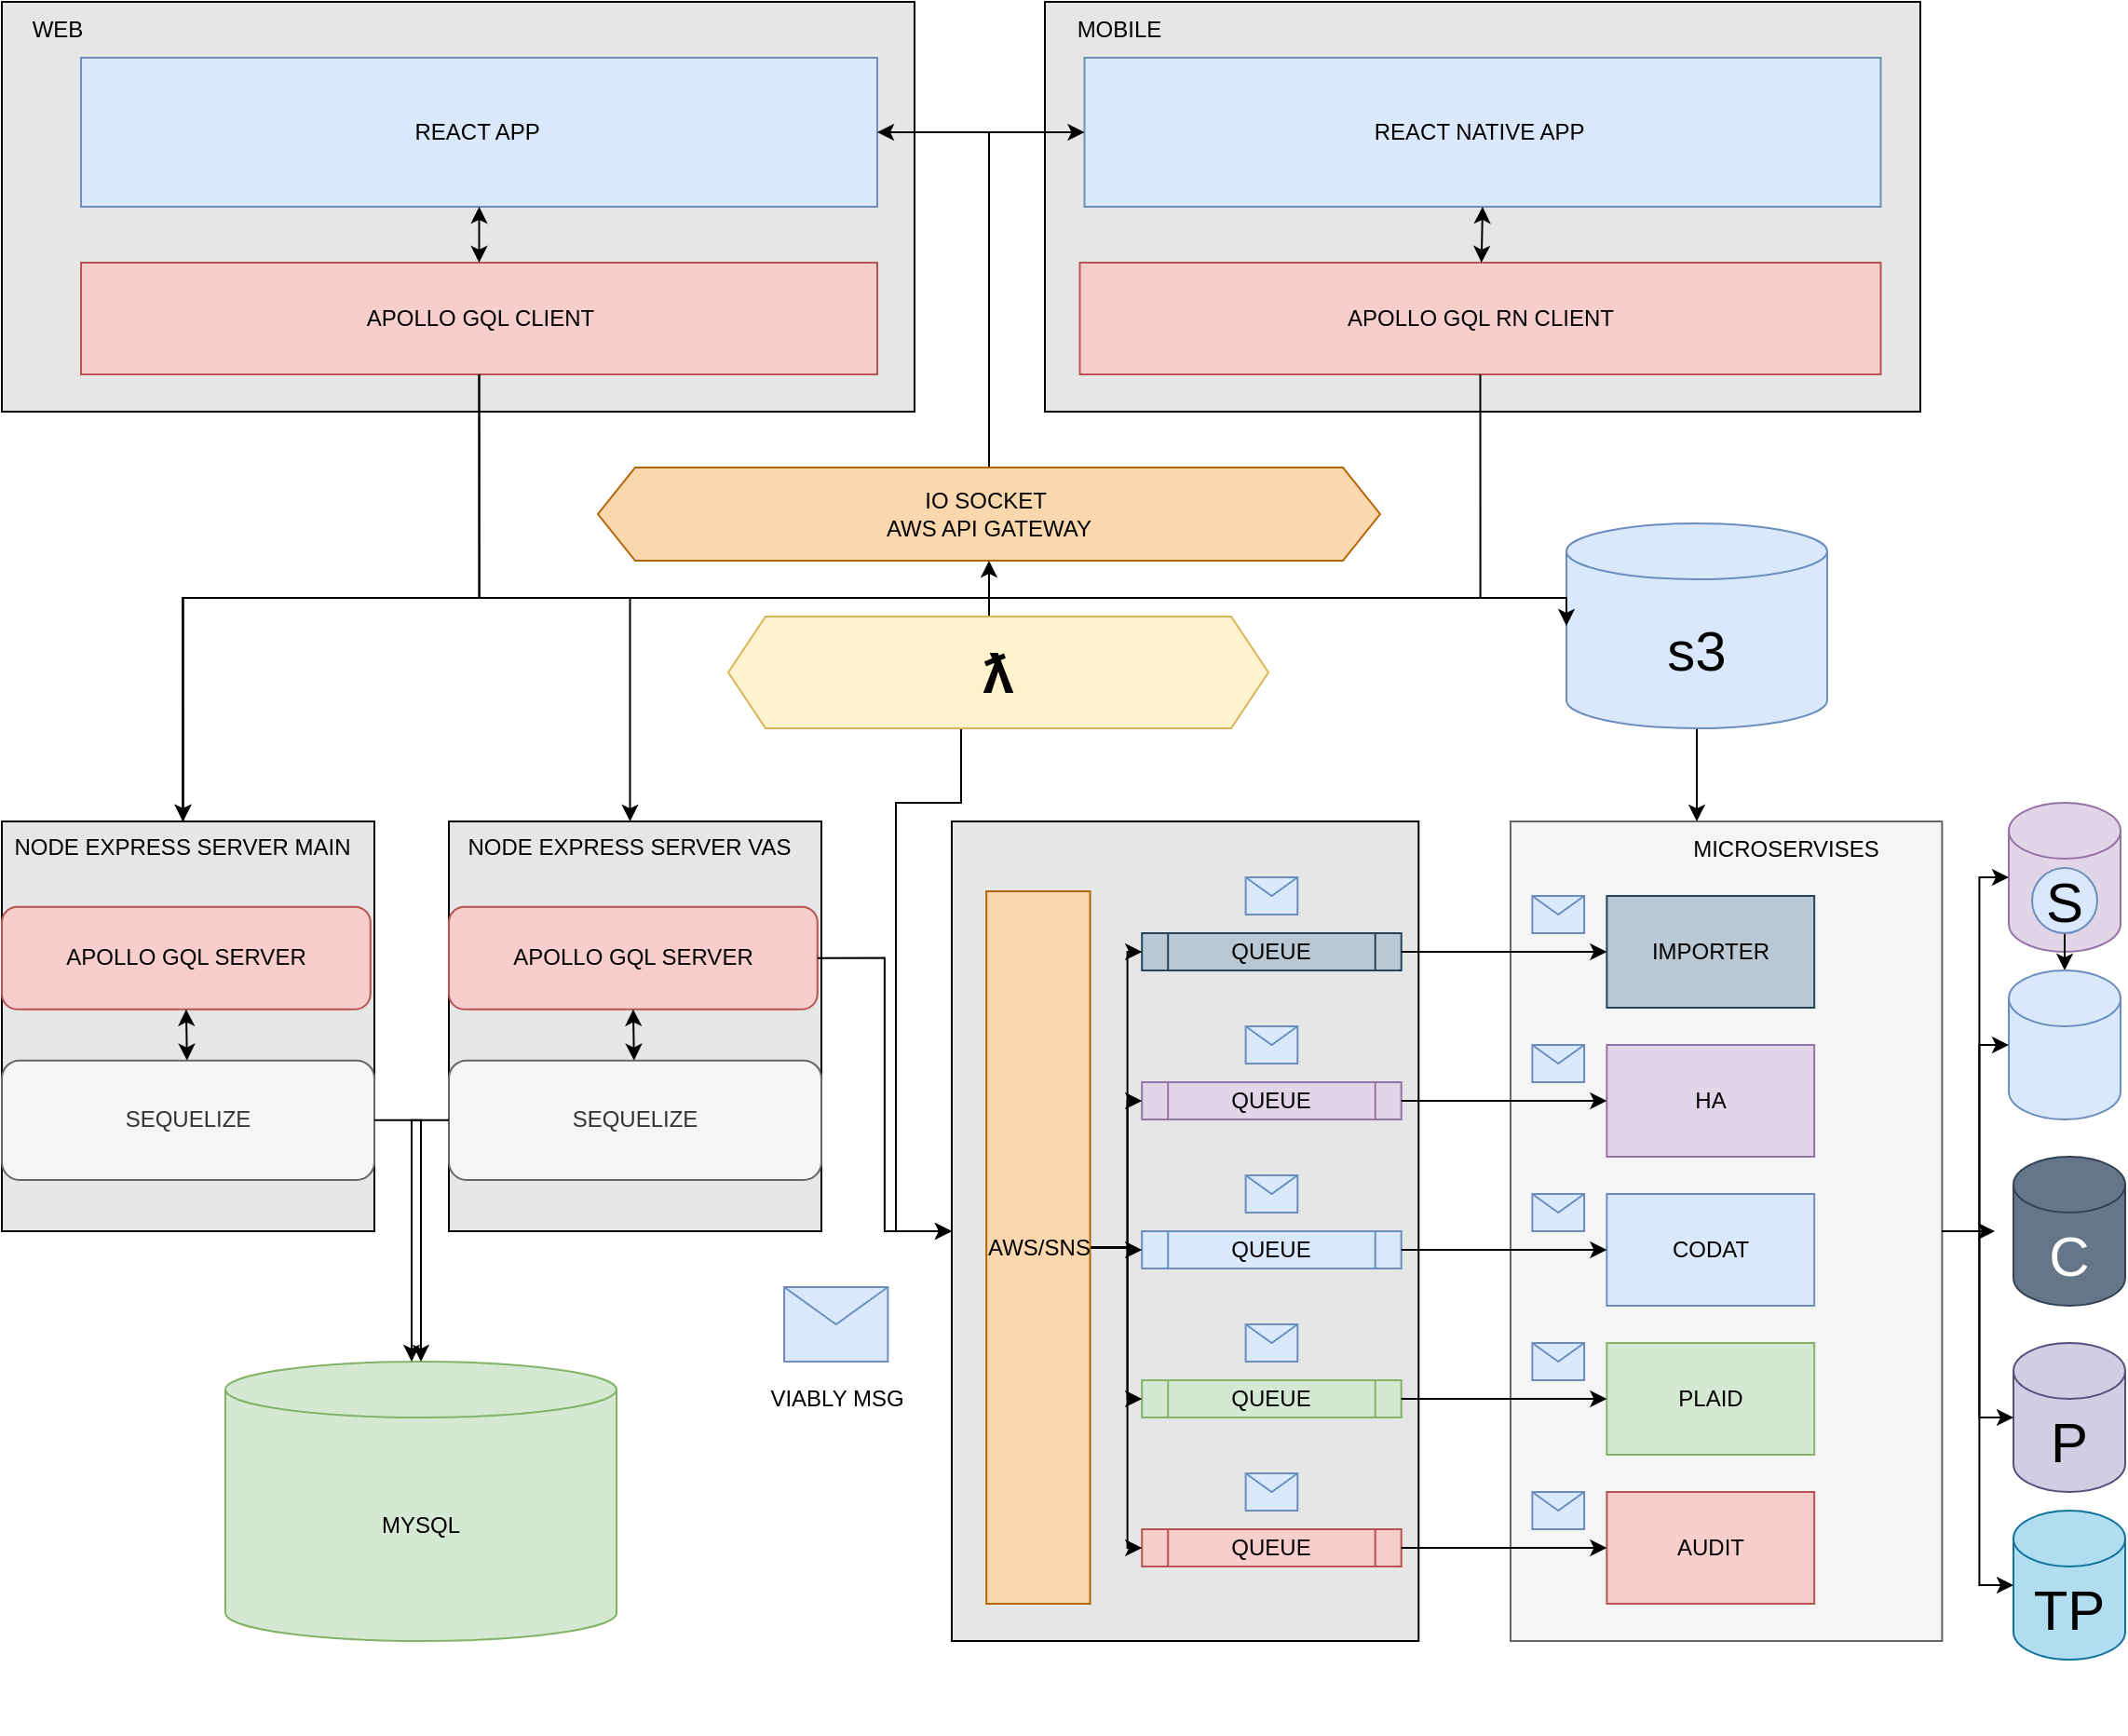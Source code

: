 <mxfile version="15.7.0" type="github">
  <diagram id="gJTgMCG7IN0Y8ldUqlCF" name="Page-1">
    <mxGraphModel dx="1407" dy="1305" grid="1" gridSize="10" guides="1" tooltips="1" connect="1" arrows="1" fold="1" page="0" pageScale="1" pageWidth="850" pageHeight="1100" math="0" shadow="0">
      <root>
        <mxCell id="0" />
        <mxCell id="1" parent="0" />
        <mxCell id="S0lHnNEAZjW_0c2R7nTY-52" value="" style="group" vertex="1" connectable="0" parent="1">
          <mxGeometry y="-120" width="490" height="220" as="geometry" />
        </mxCell>
        <mxCell id="d7HmzIaJGBtsEp_YvMJQ-57" value="" style="whiteSpace=wrap;html=1;fillColor=#E6E6E6;" parent="S0lHnNEAZjW_0c2R7nTY-52" vertex="1">
          <mxGeometry width="490" height="220" as="geometry" />
        </mxCell>
        <mxCell id="d7HmzIaJGBtsEp_YvMJQ-1" value="REACT APP&amp;nbsp;" style="rounded=0;whiteSpace=wrap;html=1;fillColor=#dae8fc;strokeColor=#6c8ebf;" parent="S0lHnNEAZjW_0c2R7nTY-52" vertex="1">
          <mxGeometry x="42.5" y="30" width="427.5" height="80" as="geometry" />
        </mxCell>
        <mxCell id="d7HmzIaJGBtsEp_YvMJQ-2" value="APOLLO GQL CLIENT" style="rounded=0;whiteSpace=wrap;html=1;fillColor=#f8cecc;strokeColor=#b85450;" parent="S0lHnNEAZjW_0c2R7nTY-52" vertex="1">
          <mxGeometry x="42.5" y="140" width="427.5" height="60" as="geometry" />
        </mxCell>
        <mxCell id="d7HmzIaJGBtsEp_YvMJQ-16" value="" style="endArrow=classic;startArrow=classic;html=1;rounded=0;entryX=0.5;entryY=1;entryDx=0;entryDy=0;" parent="S0lHnNEAZjW_0c2R7nTY-52" source="d7HmzIaJGBtsEp_YvMJQ-2" target="d7HmzIaJGBtsEp_YvMJQ-1" edge="1">
          <mxGeometry width="50" height="50" relative="1" as="geometry">
            <mxPoint x="410" y="300" as="sourcePoint" />
            <mxPoint x="460" y="250" as="targetPoint" />
          </mxGeometry>
        </mxCell>
        <mxCell id="d7HmzIaJGBtsEp_YvMJQ-65" value="WEB" style="text;html=1;strokeColor=none;fillColor=none;align=center;verticalAlign=middle;whiteSpace=wrap;rounded=0;" parent="S0lHnNEAZjW_0c2R7nTY-52" vertex="1">
          <mxGeometry width="60" height="30" as="geometry" />
        </mxCell>
        <mxCell id="S0lHnNEAZjW_0c2R7nTY-53" value="" style="group" vertex="1" connectable="0" parent="1">
          <mxGeometry x="560" y="-120" width="470" height="220" as="geometry" />
        </mxCell>
        <mxCell id="S0lHnNEAZjW_0c2R7nTY-47" value="" style="whiteSpace=wrap;html=1;fillColor=#E6E6E6;" vertex="1" parent="S0lHnNEAZjW_0c2R7nTY-53">
          <mxGeometry width="470" height="220" as="geometry" />
        </mxCell>
        <mxCell id="S0lHnNEAZjW_0c2R7nTY-48" value="REACT NATIVE APP&amp;nbsp;" style="rounded=0;whiteSpace=wrap;html=1;fillColor=#dae8fc;strokeColor=#6c8ebf;" vertex="1" parent="S0lHnNEAZjW_0c2R7nTY-53">
          <mxGeometry x="21.25" y="30" width="427.5" height="80" as="geometry" />
        </mxCell>
        <mxCell id="S0lHnNEAZjW_0c2R7nTY-49" value="APOLLO GQL RN CLIENT" style="rounded=0;whiteSpace=wrap;html=1;fillColor=#f8cecc;strokeColor=#b85450;" vertex="1" parent="S0lHnNEAZjW_0c2R7nTY-53">
          <mxGeometry x="18.75" y="140" width="430" height="60" as="geometry" />
        </mxCell>
        <mxCell id="S0lHnNEAZjW_0c2R7nTY-50" value="" style="endArrow=classic;startArrow=classic;html=1;rounded=0;entryX=0.5;entryY=1;entryDx=0;entryDy=0;" edge="1" parent="S0lHnNEAZjW_0c2R7nTY-53" source="S0lHnNEAZjW_0c2R7nTY-49" target="S0lHnNEAZjW_0c2R7nTY-48">
          <mxGeometry width="50" height="50" relative="1" as="geometry">
            <mxPoint x="480" y="300" as="sourcePoint" />
            <mxPoint x="530" y="250" as="targetPoint" />
          </mxGeometry>
        </mxCell>
        <mxCell id="S0lHnNEAZjW_0c2R7nTY-51" value="MOBILE" style="text;html=1;strokeColor=none;fillColor=none;align=center;verticalAlign=middle;whiteSpace=wrap;rounded=0;" vertex="1" parent="S0lHnNEAZjW_0c2R7nTY-53">
          <mxGeometry x="10" width="60" height="30" as="geometry" />
        </mxCell>
        <mxCell id="S0lHnNEAZjW_0c2R7nTY-54" value="" style="group" vertex="1" connectable="0" parent="1">
          <mxGeometry y="310" width="1059.999" height="500" as="geometry" />
        </mxCell>
        <mxCell id="S0lHnNEAZjW_0c2R7nTY-133" value="" style="group" vertex="1" connectable="0" parent="S0lHnNEAZjW_0c2R7nTY-54">
          <mxGeometry x="810" y="10" width="249.999" height="440" as="geometry" />
        </mxCell>
        <mxCell id="S0lHnNEAZjW_0c2R7nTY-3" value="" style="whiteSpace=wrap;html=1;fillColor=#f5f5f5;strokeColor=#666666;fontColor=#333333;" vertex="1" parent="S0lHnNEAZjW_0c2R7nTY-133">
          <mxGeometry width="231.69" height="440" as="geometry" />
        </mxCell>
        <mxCell id="d7HmzIaJGBtsEp_YvMJQ-22" value="IMPORTER" style="rounded=0;whiteSpace=wrap;html=1;fillColor=#bac8d3;strokeColor=#23445d;" parent="S0lHnNEAZjW_0c2R7nTY-133" vertex="1">
          <mxGeometry x="51.686" y="40" width="111.397" height="60" as="geometry" />
        </mxCell>
        <mxCell id="d7HmzIaJGBtsEp_YvMJQ-23" value="HA" style="rounded=0;whiteSpace=wrap;html=1;fillColor=#e1d5e7;strokeColor=#9673a6;glass=0;" parent="S0lHnNEAZjW_0c2R7nTY-133" vertex="1">
          <mxGeometry x="51.686" y="120" width="111.397" height="60" as="geometry" />
        </mxCell>
        <mxCell id="d7HmzIaJGBtsEp_YvMJQ-66" value="CODAT" style="rounded=0;whiteSpace=wrap;html=1;fillColor=#dae8fc;strokeColor=#6c8ebf;" parent="S0lHnNEAZjW_0c2R7nTY-133" vertex="1">
          <mxGeometry x="51.686" y="200" width="111.397" height="60" as="geometry" />
        </mxCell>
        <mxCell id="S0lHnNEAZjW_0c2R7nTY-4" value="MICROSERVISES" style="text;html=1;strokeColor=none;fillColor=none;align=center;verticalAlign=middle;whiteSpace=wrap;rounded=0;" vertex="1" parent="S0lHnNEAZjW_0c2R7nTY-133">
          <mxGeometry x="45.771" width="204.228" height="30" as="geometry" />
        </mxCell>
        <mxCell id="S0lHnNEAZjW_0c2R7nTY-10" value="PLAID" style="rounded=0;whiteSpace=wrap;html=1;fillColor=#d5e8d4;strokeColor=#82b366;" vertex="1" parent="S0lHnNEAZjW_0c2R7nTY-133">
          <mxGeometry x="51.686" y="280" width="111.397" height="60" as="geometry" />
        </mxCell>
        <mxCell id="S0lHnNEAZjW_0c2R7nTY-12" value="AUDIT" style="rounded=0;whiteSpace=wrap;html=1;fillColor=#f8cecc;strokeColor=#b85450;" vertex="1" parent="S0lHnNEAZjW_0c2R7nTY-133">
          <mxGeometry x="51.686" y="360" width="111.397" height="60" as="geometry" />
        </mxCell>
        <mxCell id="S0lHnNEAZjW_0c2R7nTY-116" value="" style="shape=message;html=1;whiteSpace=wrap;html=1;outlineConnect=0;fillColor=#dae8fc;strokeColor=#6c8ebf;" vertex="1" parent="S0lHnNEAZjW_0c2R7nTY-133">
          <mxGeometry x="11.692" y="40" width="27.849" height="20" as="geometry" />
        </mxCell>
        <mxCell id="S0lHnNEAZjW_0c2R7nTY-117" value="" style="shape=message;html=1;whiteSpace=wrap;html=1;outlineConnect=0;fillColor=#dae8fc;strokeColor=#6c8ebf;" vertex="1" parent="S0lHnNEAZjW_0c2R7nTY-133">
          <mxGeometry x="11.692" y="120" width="27.849" height="20" as="geometry" />
        </mxCell>
        <mxCell id="S0lHnNEAZjW_0c2R7nTY-118" value="" style="shape=message;html=1;whiteSpace=wrap;html=1;outlineConnect=0;fillColor=#dae8fc;strokeColor=#6c8ebf;" vertex="1" parent="S0lHnNEAZjW_0c2R7nTY-133">
          <mxGeometry x="11.692" y="200" width="27.849" height="20" as="geometry" />
        </mxCell>
        <mxCell id="S0lHnNEAZjW_0c2R7nTY-119" value="" style="shape=message;html=1;whiteSpace=wrap;html=1;outlineConnect=0;fillColor=#dae8fc;strokeColor=#6c8ebf;" vertex="1" parent="S0lHnNEAZjW_0c2R7nTY-133">
          <mxGeometry x="11.692" y="280" width="27.849" height="20" as="geometry" />
        </mxCell>
        <mxCell id="S0lHnNEAZjW_0c2R7nTY-120" value="" style="shape=message;html=1;whiteSpace=wrap;html=1;outlineConnect=0;fillColor=#dae8fc;strokeColor=#6c8ebf;" vertex="1" parent="S0lHnNEAZjW_0c2R7nTY-133">
          <mxGeometry x="11.692" y="360" width="27.849" height="20" as="geometry" />
        </mxCell>
        <mxCell id="d7HmzIaJGBtsEp_YvMJQ-3" value="MYSQL" style="shape=cylinder3;whiteSpace=wrap;html=1;boundedLbl=1;backgroundOutline=1;size=15;fillColor=#d5e8d4;strokeColor=#82b366;" parent="S0lHnNEAZjW_0c2R7nTY-54" vertex="1">
          <mxGeometry x="120" y="300" width="210" height="150" as="geometry" />
        </mxCell>
        <mxCell id="S0lHnNEAZjW_0c2R7nTY-124" value="" style="group" vertex="1" connectable="0" parent="S0lHnNEAZjW_0c2R7nTY-54">
          <mxGeometry x="240" y="10" width="200" height="220" as="geometry" />
        </mxCell>
        <mxCell id="d7HmzIaJGBtsEp_YvMJQ-17" value="" style="whiteSpace=wrap;html=1;fillColor=#E6E6E6;" parent="S0lHnNEAZjW_0c2R7nTY-124" vertex="1">
          <mxGeometry x="0.004" width="199.996" height="220" as="geometry" />
        </mxCell>
        <mxCell id="d7HmzIaJGBtsEp_YvMJQ-18" value="NODE EXPRESS SERVER VAS" style="text;html=1;strokeColor=none;fillColor=none;align=center;verticalAlign=middle;whiteSpace=wrap;rounded=0;" parent="S0lHnNEAZjW_0c2R7nTY-124" vertex="1">
          <mxGeometry width="194.499" height="27.5" as="geometry" />
        </mxCell>
        <mxCell id="d7HmzIaJGBtsEp_YvMJQ-20" value="APOLLO GQL SERVER" style="rounded=1;whiteSpace=wrap;html=1;fillColor=#f8cecc;strokeColor=#b85450;" parent="S0lHnNEAZjW_0c2R7nTY-124" vertex="1">
          <mxGeometry x="0.004" y="45.833" width="197.881" height="55" as="geometry" />
        </mxCell>
        <mxCell id="d7HmzIaJGBtsEp_YvMJQ-38" value="SEQUELIZE" style="rounded=1;whiteSpace=wrap;html=1;fillColor=#f5f5f5;fontColor=#333333;strokeColor=#666666;" parent="S0lHnNEAZjW_0c2R7nTY-124" vertex="1">
          <mxGeometry x="0.004" y="128.333" width="199.996" height="64.167" as="geometry" />
        </mxCell>
        <mxCell id="S0lHnNEAZjW_0c2R7nTY-42" value="" style="endArrow=classic;startArrow=classic;html=1;rounded=0;entryX=0.5;entryY=1;entryDx=0;entryDy=0;" edge="1" parent="S0lHnNEAZjW_0c2R7nTY-124" source="d7HmzIaJGBtsEp_YvMJQ-38" target="d7HmzIaJGBtsEp_YvMJQ-20">
          <mxGeometry width="50" height="50" relative="1" as="geometry">
            <mxPoint x="348.176" y="137.5" as="sourcePoint" />
            <mxPoint x="392.38" y="91.667" as="targetPoint" />
          </mxGeometry>
        </mxCell>
        <mxCell id="S0lHnNEAZjW_0c2R7nTY-125" value="" style="group" vertex="1" connectable="0" parent="S0lHnNEAZjW_0c2R7nTY-54">
          <mxGeometry y="10" width="200" height="220" as="geometry" />
        </mxCell>
        <mxCell id="S0lHnNEAZjW_0c2R7nTY-126" value="" style="whiteSpace=wrap;html=1;fillColor=#E6E6E6;" vertex="1" parent="S0lHnNEAZjW_0c2R7nTY-125">
          <mxGeometry x="0.004" width="199.996" height="220" as="geometry" />
        </mxCell>
        <mxCell id="S0lHnNEAZjW_0c2R7nTY-127" value="NODE EXPRESS SERVER MAIN" style="text;html=1;strokeColor=none;fillColor=none;align=center;verticalAlign=middle;whiteSpace=wrap;rounded=0;" vertex="1" parent="S0lHnNEAZjW_0c2R7nTY-125">
          <mxGeometry width="194.499" height="27.5" as="geometry" />
        </mxCell>
        <mxCell id="S0lHnNEAZjW_0c2R7nTY-128" value="APOLLO GQL SERVER" style="rounded=1;whiteSpace=wrap;html=1;fillColor=#f8cecc;strokeColor=#b85450;" vertex="1" parent="S0lHnNEAZjW_0c2R7nTY-125">
          <mxGeometry x="0.004" y="45.833" width="197.881" height="55" as="geometry" />
        </mxCell>
        <mxCell id="S0lHnNEAZjW_0c2R7nTY-129" value="SEQUELIZE" style="rounded=1;whiteSpace=wrap;html=1;fillColor=#f5f5f5;fontColor=#333333;strokeColor=#666666;" vertex="1" parent="S0lHnNEAZjW_0c2R7nTY-125">
          <mxGeometry x="0.004" y="128.333" width="199.996" height="64.167" as="geometry" />
        </mxCell>
        <mxCell id="S0lHnNEAZjW_0c2R7nTY-130" value="" style="endArrow=classic;startArrow=classic;html=1;rounded=0;entryX=0.5;entryY=1;entryDx=0;entryDy=0;" edge="1" parent="S0lHnNEAZjW_0c2R7nTY-125" source="S0lHnNEAZjW_0c2R7nTY-129" target="S0lHnNEAZjW_0c2R7nTY-128">
          <mxGeometry width="50" height="50" relative="1" as="geometry">
            <mxPoint x="348.176" y="137.5" as="sourcePoint" />
            <mxPoint x="392.38" y="91.667" as="targetPoint" />
          </mxGeometry>
        </mxCell>
        <mxCell id="S0lHnNEAZjW_0c2R7nTY-138" style="edgeStyle=orthogonalEdgeStyle;rounded=0;orthogonalLoop=1;jettySize=auto;html=1;exitX=1;exitY=0.5;exitDx=0;exitDy=0;entryX=0.5;entryY=0;entryDx=0;entryDy=0;entryPerimeter=0;fontSize=30;" edge="1" parent="S0lHnNEAZjW_0c2R7nTY-54" source="S0lHnNEAZjW_0c2R7nTY-129" target="d7HmzIaJGBtsEp_YvMJQ-3">
          <mxGeometry relative="1" as="geometry" />
        </mxCell>
        <mxCell id="S0lHnNEAZjW_0c2R7nTY-134" value="" style="group" vertex="1" connectable="0" parent="S0lHnNEAZjW_0c2R7nTY-54">
          <mxGeometry x="509.997" y="10" width="250.643" height="440" as="geometry" />
        </mxCell>
        <mxCell id="S0lHnNEAZjW_0c2R7nTY-58" value="" style="whiteSpace=wrap;html=1;fillColor=#E6E6E6;" vertex="1" parent="S0lHnNEAZjW_0c2R7nTY-134">
          <mxGeometry width="250.643" height="440" as="geometry" />
        </mxCell>
        <mxCell id="S0lHnNEAZjW_0c2R7nTY-14" value="&lt;span&gt;QUEUE&lt;/span&gt;" style="shape=process;whiteSpace=wrap;html=1;backgroundOutline=1;rounded=0;glass=0;fillColor=#bac8d3;strokeColor=#23445d;" vertex="1" parent="S0lHnNEAZjW_0c2R7nTY-134">
          <mxGeometry x="102.114" y="60" width="139.246" height="20" as="geometry" />
        </mxCell>
        <mxCell id="S0lHnNEAZjW_0c2R7nTY-15" value="QUEUE" style="shape=process;whiteSpace=wrap;html=1;backgroundOutline=1;rounded=0;glass=0;fillColor=#e1d5e7;strokeColor=#9673a6;" vertex="1" parent="S0lHnNEAZjW_0c2R7nTY-134">
          <mxGeometry x="102.114" y="140" width="139.246" height="20" as="geometry" />
        </mxCell>
        <mxCell id="S0lHnNEAZjW_0c2R7nTY-16" value="&lt;span&gt;QUEUE&lt;/span&gt;" style="shape=process;whiteSpace=wrap;html=1;backgroundOutline=1;rounded=0;glass=0;fillColor=#dae8fc;strokeColor=#6c8ebf;" vertex="1" parent="S0lHnNEAZjW_0c2R7nTY-134">
          <mxGeometry x="102.114" y="220" width="139.246" height="20" as="geometry" />
        </mxCell>
        <mxCell id="S0lHnNEAZjW_0c2R7nTY-17" value="&lt;span&gt;QUEUE&lt;/span&gt;" style="shape=process;whiteSpace=wrap;html=1;backgroundOutline=1;rounded=0;glass=0;fillColor=#d5e8d4;strokeColor=#82b366;" vertex="1" parent="S0lHnNEAZjW_0c2R7nTY-134">
          <mxGeometry x="102.114" y="300" width="139.246" height="20" as="geometry" />
        </mxCell>
        <mxCell id="S0lHnNEAZjW_0c2R7nTY-18" value="&lt;span&gt;QUEUE&lt;/span&gt;" style="shape=process;whiteSpace=wrap;html=1;backgroundOutline=1;rounded=0;glass=0;fillColor=#f8cecc;strokeColor=#b85450;" vertex="1" parent="S0lHnNEAZjW_0c2R7nTY-134">
          <mxGeometry x="102.114" y="380" width="139.246" height="20" as="geometry" />
        </mxCell>
        <mxCell id="S0lHnNEAZjW_0c2R7nTY-27" value="" style="shape=message;html=1;whiteSpace=wrap;html=1;outlineConnect=0;fillColor=#dae8fc;strokeColor=#6c8ebf;" vertex="1" parent="S0lHnNEAZjW_0c2R7nTY-134">
          <mxGeometry x="157.812" y="30" width="27.849" height="20" as="geometry" />
        </mxCell>
        <mxCell id="S0lHnNEAZjW_0c2R7nTY-28" value="" style="shape=message;html=1;whiteSpace=wrap;html=1;outlineConnect=0;fillColor=#dae8fc;strokeColor=#6c8ebf;" vertex="1" parent="S0lHnNEAZjW_0c2R7nTY-134">
          <mxGeometry x="157.812" y="110" width="27.849" height="20" as="geometry" />
        </mxCell>
        <mxCell id="S0lHnNEAZjW_0c2R7nTY-29" value="" style="shape=message;html=1;whiteSpace=wrap;html=1;outlineConnect=0;fillColor=#dae8fc;strokeColor=#6c8ebf;" vertex="1" parent="S0lHnNEAZjW_0c2R7nTY-134">
          <mxGeometry x="157.812" y="190" width="27.849" height="20" as="geometry" />
        </mxCell>
        <mxCell id="S0lHnNEAZjW_0c2R7nTY-30" value="" style="shape=message;html=1;whiteSpace=wrap;html=1;outlineConnect=0;fillColor=#dae8fc;strokeColor=#6c8ebf;" vertex="1" parent="S0lHnNEAZjW_0c2R7nTY-134">
          <mxGeometry x="157.812" y="270" width="27.849" height="20" as="geometry" />
        </mxCell>
        <mxCell id="S0lHnNEAZjW_0c2R7nTY-31" value="" style="shape=message;html=1;whiteSpace=wrap;html=1;outlineConnect=0;fillColor=#dae8fc;strokeColor=#6c8ebf;" vertex="1" parent="S0lHnNEAZjW_0c2R7nTY-134">
          <mxGeometry x="157.812" y="350" width="27.849" height="20" as="geometry" />
        </mxCell>
        <mxCell id="S0lHnNEAZjW_0c2R7nTY-61" style="edgeStyle=orthogonalEdgeStyle;rounded=0;orthogonalLoop=1;jettySize=auto;html=1;exitX=1;exitY=0.5;exitDx=0;exitDy=0;" edge="1" parent="S0lHnNEAZjW_0c2R7nTY-134" source="S0lHnNEAZjW_0c2R7nTY-55" target="S0lHnNEAZjW_0c2R7nTY-14">
          <mxGeometry relative="1" as="geometry" />
        </mxCell>
        <mxCell id="S0lHnNEAZjW_0c2R7nTY-62" style="edgeStyle=orthogonalEdgeStyle;rounded=0;orthogonalLoop=1;jettySize=auto;html=1;exitX=1;exitY=0.5;exitDx=0;exitDy=0;entryX=0;entryY=0.5;entryDx=0;entryDy=0;" edge="1" parent="S0lHnNEAZjW_0c2R7nTY-134" source="S0lHnNEAZjW_0c2R7nTY-55" target="S0lHnNEAZjW_0c2R7nTY-15">
          <mxGeometry relative="1" as="geometry" />
        </mxCell>
        <mxCell id="S0lHnNEAZjW_0c2R7nTY-64" style="edgeStyle=orthogonalEdgeStyle;rounded=0;orthogonalLoop=1;jettySize=auto;html=1;exitX=1;exitY=0.5;exitDx=0;exitDy=0;" edge="1" parent="S0lHnNEAZjW_0c2R7nTY-134" source="S0lHnNEAZjW_0c2R7nTY-55" target="S0lHnNEAZjW_0c2R7nTY-16">
          <mxGeometry relative="1" as="geometry" />
        </mxCell>
        <mxCell id="S0lHnNEAZjW_0c2R7nTY-67" style="edgeStyle=orthogonalEdgeStyle;rounded=0;orthogonalLoop=1;jettySize=auto;html=1;exitX=1;exitY=0.5;exitDx=0;exitDy=0;entryX=0;entryY=0.5;entryDx=0;entryDy=0;" edge="1" parent="S0lHnNEAZjW_0c2R7nTY-134" source="S0lHnNEAZjW_0c2R7nTY-55" target="S0lHnNEAZjW_0c2R7nTY-17">
          <mxGeometry relative="1" as="geometry" />
        </mxCell>
        <mxCell id="S0lHnNEAZjW_0c2R7nTY-68" style="edgeStyle=orthogonalEdgeStyle;rounded=0;orthogonalLoop=1;jettySize=auto;html=1;exitX=1;exitY=0.5;exitDx=0;exitDy=0;entryX=0;entryY=0.5;entryDx=0;entryDy=0;" edge="1" parent="S0lHnNEAZjW_0c2R7nTY-134" source="S0lHnNEAZjW_0c2R7nTY-55" target="S0lHnNEAZjW_0c2R7nTY-18">
          <mxGeometry relative="1" as="geometry" />
        </mxCell>
        <mxCell id="S0lHnNEAZjW_0c2R7nTY-55" value="AWS/SNS" style="rounded=0;whiteSpace=wrap;html=1;glass=0;fillColor=#fad7ac;strokeColor=#b46504;" vertex="1" parent="S0lHnNEAZjW_0c2R7nTY-134">
          <mxGeometry x="18.566" y="37.5" width="55.699" height="382.5" as="geometry" />
        </mxCell>
        <mxCell id="S0lHnNEAZjW_0c2R7nTY-33" style="edgeStyle=orthogonalEdgeStyle;rounded=0;orthogonalLoop=1;jettySize=auto;html=1;exitX=1;exitY=0.5;exitDx=0;exitDy=0;entryX=0;entryY=0.5;entryDx=0;entryDy=0;" edge="1" parent="S0lHnNEAZjW_0c2R7nTY-54" source="S0lHnNEAZjW_0c2R7nTY-14" target="d7HmzIaJGBtsEp_YvMJQ-22">
          <mxGeometry relative="1" as="geometry" />
        </mxCell>
        <mxCell id="S0lHnNEAZjW_0c2R7nTY-39" style="edgeStyle=orthogonalEdgeStyle;rounded=0;orthogonalLoop=1;jettySize=auto;html=1;exitX=1;exitY=0.5;exitDx=0;exitDy=0;entryX=0;entryY=0.5;entryDx=0;entryDy=0;" edge="1" parent="S0lHnNEAZjW_0c2R7nTY-54" source="S0lHnNEAZjW_0c2R7nTY-15" target="d7HmzIaJGBtsEp_YvMJQ-23">
          <mxGeometry relative="1" as="geometry" />
        </mxCell>
        <mxCell id="S0lHnNEAZjW_0c2R7nTY-35" style="edgeStyle=orthogonalEdgeStyle;rounded=0;orthogonalLoop=1;jettySize=auto;html=1;exitX=1;exitY=0.5;exitDx=0;exitDy=0;entryX=0;entryY=0.5;entryDx=0;entryDy=0;" edge="1" parent="S0lHnNEAZjW_0c2R7nTY-54" source="S0lHnNEAZjW_0c2R7nTY-16" target="d7HmzIaJGBtsEp_YvMJQ-66">
          <mxGeometry relative="1" as="geometry" />
        </mxCell>
        <mxCell id="S0lHnNEAZjW_0c2R7nTY-36" style="edgeStyle=orthogonalEdgeStyle;rounded=0;orthogonalLoop=1;jettySize=auto;html=1;exitX=1;exitY=0.5;exitDx=0;exitDy=0;entryX=0;entryY=0.5;entryDx=0;entryDy=0;" edge="1" parent="S0lHnNEAZjW_0c2R7nTY-54" source="S0lHnNEAZjW_0c2R7nTY-17" target="S0lHnNEAZjW_0c2R7nTY-10">
          <mxGeometry relative="1" as="geometry" />
        </mxCell>
        <mxCell id="S0lHnNEAZjW_0c2R7nTY-37" style="edgeStyle=orthogonalEdgeStyle;rounded=0;orthogonalLoop=1;jettySize=auto;html=1;exitX=1;exitY=0.5;exitDx=0;exitDy=0;entryX=0;entryY=0.5;entryDx=0;entryDy=0;" edge="1" parent="S0lHnNEAZjW_0c2R7nTY-54" source="S0lHnNEAZjW_0c2R7nTY-18" target="S0lHnNEAZjW_0c2R7nTY-12">
          <mxGeometry relative="1" as="geometry" />
        </mxCell>
        <mxCell id="S0lHnNEAZjW_0c2R7nTY-140" style="edgeStyle=orthogonalEdgeStyle;rounded=0;orthogonalLoop=1;jettySize=auto;html=1;exitX=1;exitY=0.5;exitDx=0;exitDy=0;fontSize=30;" edge="1" parent="S0lHnNEAZjW_0c2R7nTY-54" source="d7HmzIaJGBtsEp_YvMJQ-20" target="S0lHnNEAZjW_0c2R7nTY-58">
          <mxGeometry relative="1" as="geometry" />
        </mxCell>
        <mxCell id="S0lHnNEAZjW_0c2R7nTY-8" value="" style="shape=message;html=1;whiteSpace=wrap;html=1;outlineConnect=0;fillColor=#dae8fc;strokeColor=#6c8ebf;" vertex="1" parent="S0lHnNEAZjW_0c2R7nTY-54">
          <mxGeometry x="420.003" y="260" width="55.699" height="40" as="geometry" />
        </mxCell>
        <mxCell id="S0lHnNEAZjW_0c2R7nTY-9" value="VIABLY MSG" style="text;html=1;align=center;verticalAlign=middle;resizable=0;points=[];autosize=1;strokeColor=none;fillColor=none;" vertex="1" parent="S0lHnNEAZjW_0c2R7nTY-54">
          <mxGeometry x="402.849" y="310" width="90" height="20" as="geometry" />
        </mxCell>
        <mxCell id="S0lHnNEAZjW_0c2R7nTY-72" style="edgeStyle=orthogonalEdgeStyle;rounded=0;orthogonalLoop=1;jettySize=auto;html=1;exitX=0.5;exitY=0;exitDx=0;exitDy=0;entryX=1;entryY=0.5;entryDx=0;entryDy=0;fontSize=30;" edge="1" parent="1" source="S0lHnNEAZjW_0c2R7nTY-57" target="d7HmzIaJGBtsEp_YvMJQ-1">
          <mxGeometry relative="1" as="geometry" />
        </mxCell>
        <mxCell id="S0lHnNEAZjW_0c2R7nTY-73" style="edgeStyle=orthogonalEdgeStyle;rounded=0;orthogonalLoop=1;jettySize=auto;html=1;exitX=0.5;exitY=0;exitDx=0;exitDy=0;entryX=0;entryY=0.5;entryDx=0;entryDy=0;fontSize=30;" edge="1" parent="1" source="S0lHnNEAZjW_0c2R7nTY-57" target="S0lHnNEAZjW_0c2R7nTY-48">
          <mxGeometry relative="1" as="geometry" />
        </mxCell>
        <mxCell id="S0lHnNEAZjW_0c2R7nTY-57" value="IO SOCKET&amp;nbsp;&lt;br&gt;AWS API GATEWAY" style="shape=hexagon;perimeter=hexagonPerimeter2;whiteSpace=wrap;html=1;fixedSize=1;rounded=0;glass=0;fillColor=#fad7ac;strokeColor=#b46504;" vertex="1" parent="1">
          <mxGeometry x="320" y="130" width="420" height="50" as="geometry" />
        </mxCell>
        <mxCell id="S0lHnNEAZjW_0c2R7nTY-74" style="edgeStyle=orthogonalEdgeStyle;rounded=0;orthogonalLoop=1;jettySize=auto;html=1;exitX=0.5;exitY=0;exitDx=0;exitDy=0;entryX=0.5;entryY=1;entryDx=0;entryDy=0;fontSize=30;" edge="1" parent="1" source="S0lHnNEAZjW_0c2R7nTY-70" target="S0lHnNEAZjW_0c2R7nTY-57">
          <mxGeometry relative="1" as="geometry" />
        </mxCell>
        <mxCell id="S0lHnNEAZjW_0c2R7nTY-142" style="edgeStyle=orthogonalEdgeStyle;rounded=0;orthogonalLoop=1;jettySize=auto;html=1;exitX=0.5;exitY=1;exitDx=0;exitDy=0;entryX=0;entryY=0.5;entryDx=0;entryDy=0;fontSize=30;" edge="1" parent="1" source="S0lHnNEAZjW_0c2R7nTY-70" target="S0lHnNEAZjW_0c2R7nTY-58">
          <mxGeometry relative="1" as="geometry">
            <Array as="points">
              <mxPoint x="515" y="310" />
              <mxPoint x="480" y="310" />
              <mxPoint x="480" y="540" />
            </Array>
          </mxGeometry>
        </mxCell>
        <mxCell id="S0lHnNEAZjW_0c2R7nTY-70" value="&lt;font style=&quot;font-size: 30px&quot;&gt;&lt;b&gt;ƛ&lt;/b&gt;&lt;/font&gt;" style="shape=hexagon;perimeter=hexagonPerimeter2;whiteSpace=wrap;html=1;fixedSize=1;rounded=0;glass=0;fillColor=#fff2cc;strokeColor=#d6b656;" vertex="1" parent="1">
          <mxGeometry x="390" y="210" width="290" height="60" as="geometry" />
        </mxCell>
        <mxCell id="S0lHnNEAZjW_0c2R7nTY-143" style="edgeStyle=orthogonalEdgeStyle;rounded=0;orthogonalLoop=1;jettySize=auto;html=1;exitX=0.5;exitY=1;exitDx=0;exitDy=0;entryX=0.5;entryY=0;entryDx=0;entryDy=0;fontSize=30;" edge="1" parent="1" source="d7HmzIaJGBtsEp_YvMJQ-2" target="S0lHnNEAZjW_0c2R7nTY-127">
          <mxGeometry relative="1" as="geometry" />
        </mxCell>
        <mxCell id="S0lHnNEAZjW_0c2R7nTY-144" style="edgeStyle=orthogonalEdgeStyle;rounded=0;orthogonalLoop=1;jettySize=auto;html=1;exitX=0.5;exitY=1;exitDx=0;exitDy=0;fontSize=30;" edge="1" parent="1" source="d7HmzIaJGBtsEp_YvMJQ-2" target="d7HmzIaJGBtsEp_YvMJQ-18">
          <mxGeometry relative="1" as="geometry" />
        </mxCell>
        <mxCell id="S0lHnNEAZjW_0c2R7nTY-145" style="edgeStyle=orthogonalEdgeStyle;rounded=0;orthogonalLoop=1;jettySize=auto;html=1;exitX=0.5;exitY=1;exitDx=0;exitDy=0;entryX=0.5;entryY=0;entryDx=0;entryDy=0;fontSize=30;" edge="1" parent="1" source="S0lHnNEAZjW_0c2R7nTY-49" target="S0lHnNEAZjW_0c2R7nTY-127">
          <mxGeometry relative="1" as="geometry" />
        </mxCell>
        <mxCell id="S0lHnNEAZjW_0c2R7nTY-148" style="edgeStyle=orthogonalEdgeStyle;rounded=0;orthogonalLoop=1;jettySize=auto;html=1;exitX=0.5;exitY=1;exitDx=0;exitDy=0;exitPerimeter=0;fontSize=30;" edge="1" parent="1" source="S0lHnNEAZjW_0c2R7nTY-146">
          <mxGeometry relative="1" as="geometry">
            <mxPoint x="910" y="320" as="targetPoint" />
          </mxGeometry>
        </mxCell>
        <mxCell id="S0lHnNEAZjW_0c2R7nTY-146" value="s3" style="shape=cylinder3;whiteSpace=wrap;html=1;boundedLbl=1;backgroundOutline=1;size=15;rounded=0;glass=0;fontSize=30;fillColor=#dae8fc;strokeColor=#6c8ebf;" vertex="1" parent="1">
          <mxGeometry x="840" y="160" width="140" height="110" as="geometry" />
        </mxCell>
        <mxCell id="S0lHnNEAZjW_0c2R7nTY-149" style="edgeStyle=orthogonalEdgeStyle;rounded=0;orthogonalLoop=1;jettySize=auto;html=1;exitX=0.5;exitY=0;exitDx=0;exitDy=0;entryX=0;entryY=0.5;entryDx=0;entryDy=0;entryPerimeter=0;fontSize=30;" edge="1" parent="1" source="S0lHnNEAZjW_0c2R7nTY-127" target="S0lHnNEAZjW_0c2R7nTY-146">
          <mxGeometry relative="1" as="geometry">
            <Array as="points">
              <mxPoint x="97" y="200" />
              <mxPoint x="840" y="200" />
            </Array>
          </mxGeometry>
        </mxCell>
        <mxCell id="S0lHnNEAZjW_0c2R7nTY-150" style="edgeStyle=orthogonalEdgeStyle;rounded=0;orthogonalLoop=1;jettySize=auto;html=1;exitX=0;exitY=0.5;exitDx=0;exitDy=0;fontSize=30;" edge="1" parent="1" source="d7HmzIaJGBtsEp_YvMJQ-38">
          <mxGeometry relative="1" as="geometry">
            <mxPoint x="220" y="610" as="targetPoint" />
          </mxGeometry>
        </mxCell>
        <mxCell id="S0lHnNEAZjW_0c2R7nTY-151" value="" style="shape=cylinder3;whiteSpace=wrap;html=1;boundedLbl=1;backgroundOutline=1;size=15;rounded=0;glass=0;fontSize=30;fillColor=#e1d5e7;strokeColor=#9673a6;" vertex="1" parent="1">
          <mxGeometry x="1077.5" y="310" width="60" height="80" as="geometry" />
        </mxCell>
        <mxCell id="S0lHnNEAZjW_0c2R7nTY-153" style="edgeStyle=orthogonalEdgeStyle;rounded=0;orthogonalLoop=1;jettySize=auto;html=1;exitX=0.5;exitY=1;exitDx=0;exitDy=0;entryX=0.5;entryY=0;entryDx=0;entryDy=0;entryPerimeter=0;fontSize=30;" edge="1" parent="1" source="S0lHnNEAZjW_0c2R7nTY-122" target="S0lHnNEAZjW_0c2R7nTY-152">
          <mxGeometry relative="1" as="geometry" />
        </mxCell>
        <mxCell id="S0lHnNEAZjW_0c2R7nTY-122" value="S" style="ellipse;whiteSpace=wrap;html=1;aspect=fixed;rounded=0;glass=0;fontSize=30;fillColor=#dae8fc;strokeColor=#6c8ebf;" vertex="1" parent="1">
          <mxGeometry x="1090" y="345" width="35" height="35" as="geometry" />
        </mxCell>
        <mxCell id="S0lHnNEAZjW_0c2R7nTY-152" value="" style="shape=cylinder3;whiteSpace=wrap;html=1;boundedLbl=1;backgroundOutline=1;size=15;rounded=0;glass=0;fontSize=30;fillColor=#dae8fc;strokeColor=#6c8ebf;" vertex="1" parent="1">
          <mxGeometry x="1077.5" y="400" width="60" height="80" as="geometry" />
        </mxCell>
        <mxCell id="S0lHnNEAZjW_0c2R7nTY-121" value="" style="shape=image;html=1;verticalAlign=top;verticalLabelPosition=bottom;labelBackgroundColor=#ffffff;imageAspect=0;aspect=fixed;image=https://cdn4.iconfinder.com/data/icons/free-line-christmas-icons/24/Snowflake-128.png;rounded=0;glass=0;fontSize=30;" vertex="1" parent="1">
          <mxGeometry x="1095" y="440" width="30" height="30" as="geometry" />
        </mxCell>
        <mxCell id="S0lHnNEAZjW_0c2R7nTY-154" style="edgeStyle=orthogonalEdgeStyle;rounded=0;orthogonalLoop=1;jettySize=auto;html=1;exitX=1;exitY=0.5;exitDx=0;exitDy=0;entryX=0;entryY=0.5;entryDx=0;entryDy=0;entryPerimeter=0;fontSize=30;" edge="1" parent="1" source="S0lHnNEAZjW_0c2R7nTY-3" target="S0lHnNEAZjW_0c2R7nTY-151">
          <mxGeometry relative="1" as="geometry" />
        </mxCell>
        <mxCell id="S0lHnNEAZjW_0c2R7nTY-155" value="C" style="shape=cylinder3;whiteSpace=wrap;html=1;boundedLbl=1;backgroundOutline=1;size=15;rounded=0;glass=0;fontSize=30;fillColor=#647687;fontColor=#ffffff;strokeColor=#314354;" vertex="1" parent="1">
          <mxGeometry x="1080" y="500" width="60" height="80" as="geometry" />
        </mxCell>
        <mxCell id="S0lHnNEAZjW_0c2R7nTY-156" value="P" style="shape=cylinder3;whiteSpace=wrap;html=1;boundedLbl=1;backgroundOutline=1;size=15;rounded=0;glass=0;fontSize=30;fillColor=#d0cee2;strokeColor=#56517e;" vertex="1" parent="1">
          <mxGeometry x="1080" y="600" width="60" height="80" as="geometry" />
        </mxCell>
        <mxCell id="S0lHnNEAZjW_0c2R7nTY-157" value="TP" style="shape=cylinder3;whiteSpace=wrap;html=1;boundedLbl=1;backgroundOutline=1;size=15;rounded=0;glass=0;fontSize=30;fillColor=#b1ddf0;strokeColor=#10739e;" vertex="1" parent="1">
          <mxGeometry x="1080" y="690" width="60" height="80" as="geometry" />
        </mxCell>
        <mxCell id="S0lHnNEAZjW_0c2R7nTY-158" style="edgeStyle=orthogonalEdgeStyle;rounded=0;orthogonalLoop=1;jettySize=auto;html=1;exitX=1;exitY=0.5;exitDx=0;exitDy=0;fontSize=30;" edge="1" parent="1" source="S0lHnNEAZjW_0c2R7nTY-3" target="S0lHnNEAZjW_0c2R7nTY-152">
          <mxGeometry relative="1" as="geometry" />
        </mxCell>
        <mxCell id="S0lHnNEAZjW_0c2R7nTY-159" style="edgeStyle=orthogonalEdgeStyle;rounded=0;orthogonalLoop=1;jettySize=auto;html=1;exitX=1;exitY=0.5;exitDx=0;exitDy=0;fontSize=30;" edge="1" parent="1" source="S0lHnNEAZjW_0c2R7nTY-3">
          <mxGeometry relative="1" as="geometry">
            <mxPoint x="1070" y="539.706" as="targetPoint" />
          </mxGeometry>
        </mxCell>
        <mxCell id="S0lHnNEAZjW_0c2R7nTY-160" style="edgeStyle=orthogonalEdgeStyle;rounded=0;orthogonalLoop=1;jettySize=auto;html=1;exitX=1;exitY=0.5;exitDx=0;exitDy=0;fontSize=30;" edge="1" parent="1" source="S0lHnNEAZjW_0c2R7nTY-3" target="S0lHnNEAZjW_0c2R7nTY-156">
          <mxGeometry relative="1" as="geometry" />
        </mxCell>
        <mxCell id="S0lHnNEAZjW_0c2R7nTY-161" style="edgeStyle=orthogonalEdgeStyle;rounded=0;orthogonalLoop=1;jettySize=auto;html=1;exitX=1;exitY=0.5;exitDx=0;exitDy=0;entryX=0;entryY=0.5;entryDx=0;entryDy=0;entryPerimeter=0;fontSize=30;" edge="1" parent="1" source="S0lHnNEAZjW_0c2R7nTY-3" target="S0lHnNEAZjW_0c2R7nTY-157">
          <mxGeometry relative="1" as="geometry" />
        </mxCell>
      </root>
    </mxGraphModel>
  </diagram>
</mxfile>
